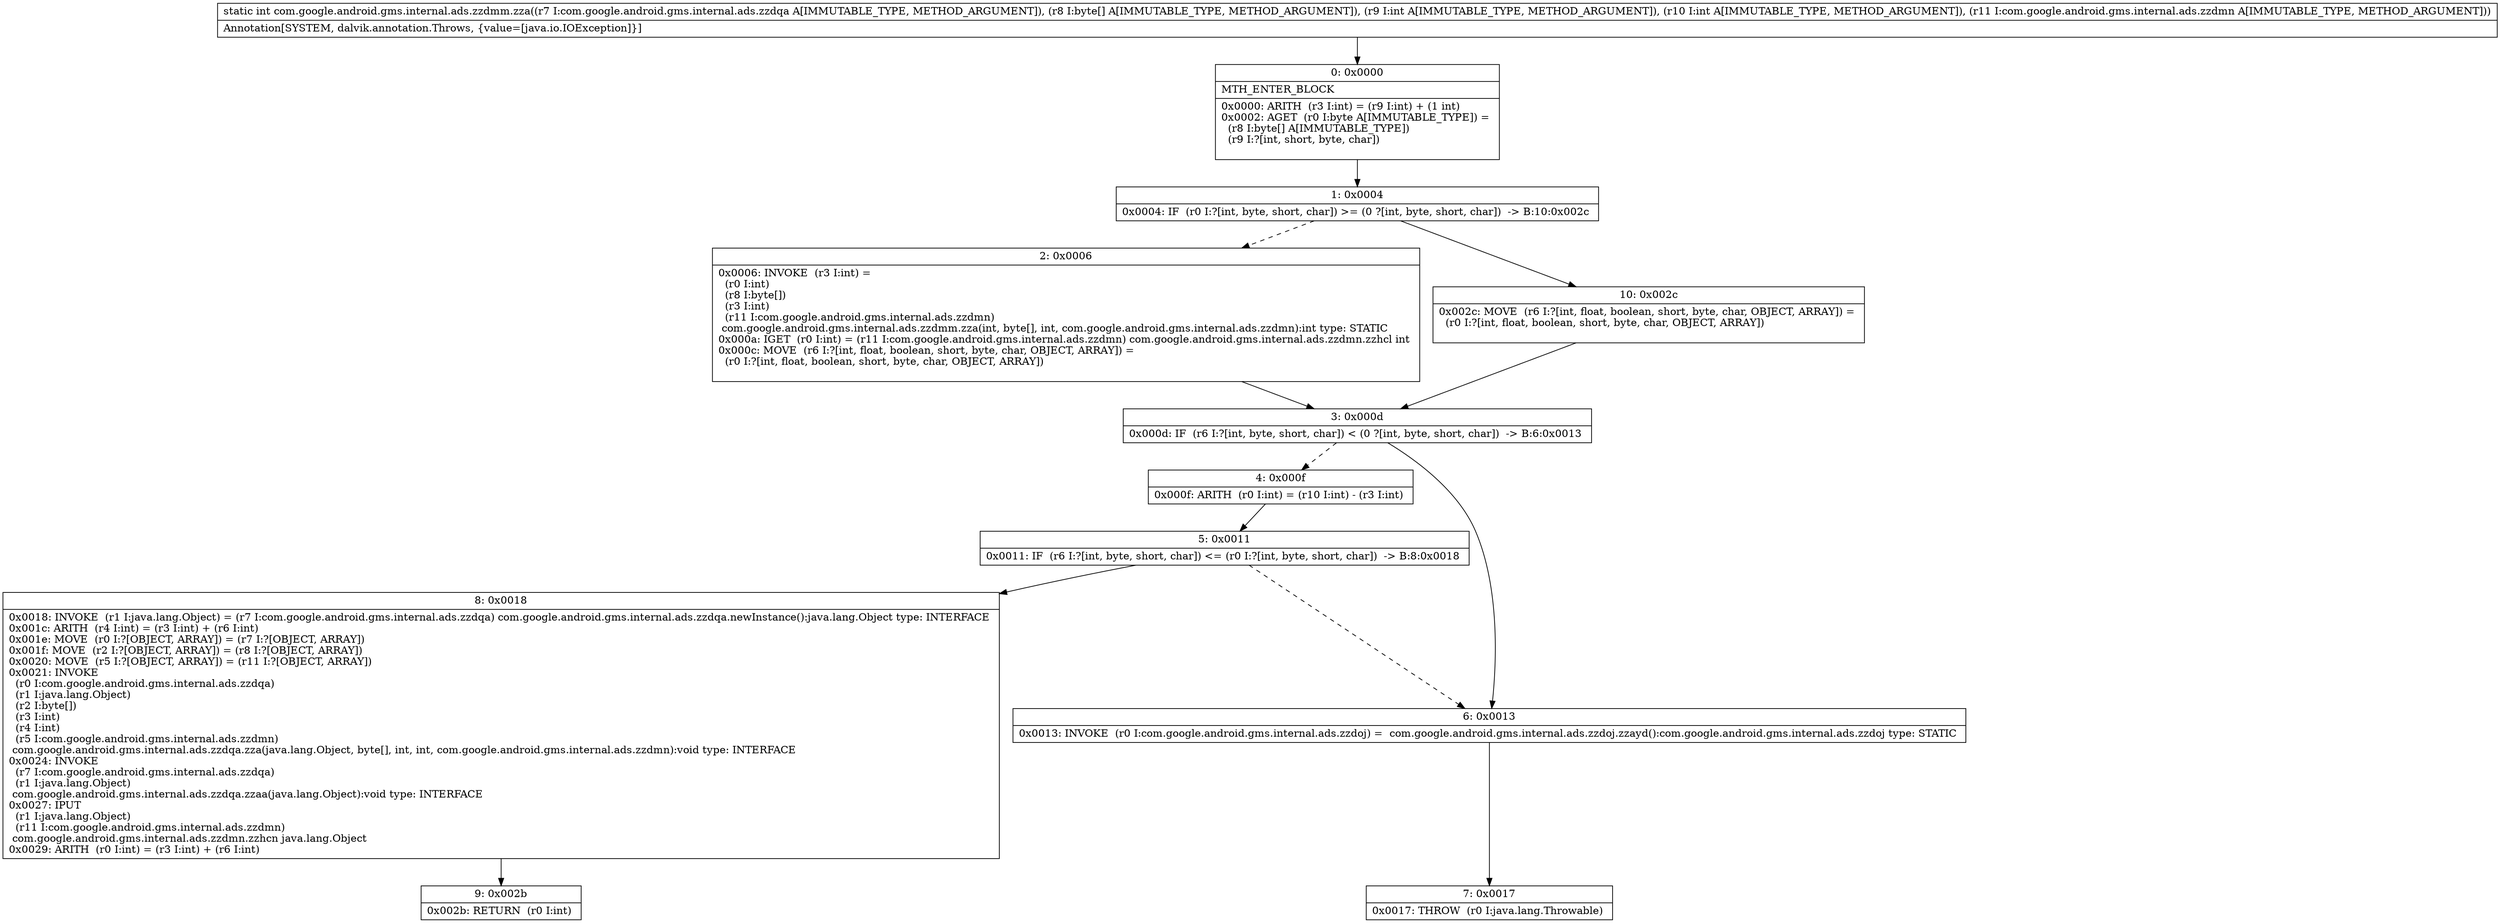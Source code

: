 digraph "CFG forcom.google.android.gms.internal.ads.zzdmm.zza(Lcom\/google\/android\/gms\/internal\/ads\/zzdqa;[BIILcom\/google\/android\/gms\/internal\/ads\/zzdmn;)I" {
Node_0 [shape=record,label="{0\:\ 0x0000|MTH_ENTER_BLOCK\l|0x0000: ARITH  (r3 I:int) = (r9 I:int) + (1 int) \l0x0002: AGET  (r0 I:byte A[IMMUTABLE_TYPE]) = \l  (r8 I:byte[] A[IMMUTABLE_TYPE])\l  (r9 I:?[int, short, byte, char])\l \l}"];
Node_1 [shape=record,label="{1\:\ 0x0004|0x0004: IF  (r0 I:?[int, byte, short, char]) \>= (0 ?[int, byte, short, char])  \-\> B:10:0x002c \l}"];
Node_2 [shape=record,label="{2\:\ 0x0006|0x0006: INVOKE  (r3 I:int) = \l  (r0 I:int)\l  (r8 I:byte[])\l  (r3 I:int)\l  (r11 I:com.google.android.gms.internal.ads.zzdmn)\l com.google.android.gms.internal.ads.zzdmm.zza(int, byte[], int, com.google.android.gms.internal.ads.zzdmn):int type: STATIC \l0x000a: IGET  (r0 I:int) = (r11 I:com.google.android.gms.internal.ads.zzdmn) com.google.android.gms.internal.ads.zzdmn.zzhcl int \l0x000c: MOVE  (r6 I:?[int, float, boolean, short, byte, char, OBJECT, ARRAY]) = \l  (r0 I:?[int, float, boolean, short, byte, char, OBJECT, ARRAY])\l \l}"];
Node_3 [shape=record,label="{3\:\ 0x000d|0x000d: IF  (r6 I:?[int, byte, short, char]) \< (0 ?[int, byte, short, char])  \-\> B:6:0x0013 \l}"];
Node_4 [shape=record,label="{4\:\ 0x000f|0x000f: ARITH  (r0 I:int) = (r10 I:int) \- (r3 I:int) \l}"];
Node_5 [shape=record,label="{5\:\ 0x0011|0x0011: IF  (r6 I:?[int, byte, short, char]) \<= (r0 I:?[int, byte, short, char])  \-\> B:8:0x0018 \l}"];
Node_6 [shape=record,label="{6\:\ 0x0013|0x0013: INVOKE  (r0 I:com.google.android.gms.internal.ads.zzdoj) =  com.google.android.gms.internal.ads.zzdoj.zzayd():com.google.android.gms.internal.ads.zzdoj type: STATIC \l}"];
Node_7 [shape=record,label="{7\:\ 0x0017|0x0017: THROW  (r0 I:java.lang.Throwable) \l}"];
Node_8 [shape=record,label="{8\:\ 0x0018|0x0018: INVOKE  (r1 I:java.lang.Object) = (r7 I:com.google.android.gms.internal.ads.zzdqa) com.google.android.gms.internal.ads.zzdqa.newInstance():java.lang.Object type: INTERFACE \l0x001c: ARITH  (r4 I:int) = (r3 I:int) + (r6 I:int) \l0x001e: MOVE  (r0 I:?[OBJECT, ARRAY]) = (r7 I:?[OBJECT, ARRAY]) \l0x001f: MOVE  (r2 I:?[OBJECT, ARRAY]) = (r8 I:?[OBJECT, ARRAY]) \l0x0020: MOVE  (r5 I:?[OBJECT, ARRAY]) = (r11 I:?[OBJECT, ARRAY]) \l0x0021: INVOKE  \l  (r0 I:com.google.android.gms.internal.ads.zzdqa)\l  (r1 I:java.lang.Object)\l  (r2 I:byte[])\l  (r3 I:int)\l  (r4 I:int)\l  (r5 I:com.google.android.gms.internal.ads.zzdmn)\l com.google.android.gms.internal.ads.zzdqa.zza(java.lang.Object, byte[], int, int, com.google.android.gms.internal.ads.zzdmn):void type: INTERFACE \l0x0024: INVOKE  \l  (r7 I:com.google.android.gms.internal.ads.zzdqa)\l  (r1 I:java.lang.Object)\l com.google.android.gms.internal.ads.zzdqa.zzaa(java.lang.Object):void type: INTERFACE \l0x0027: IPUT  \l  (r1 I:java.lang.Object)\l  (r11 I:com.google.android.gms.internal.ads.zzdmn)\l com.google.android.gms.internal.ads.zzdmn.zzhcn java.lang.Object \l0x0029: ARITH  (r0 I:int) = (r3 I:int) + (r6 I:int) \l}"];
Node_9 [shape=record,label="{9\:\ 0x002b|0x002b: RETURN  (r0 I:int) \l}"];
Node_10 [shape=record,label="{10\:\ 0x002c|0x002c: MOVE  (r6 I:?[int, float, boolean, short, byte, char, OBJECT, ARRAY]) = \l  (r0 I:?[int, float, boolean, short, byte, char, OBJECT, ARRAY])\l \l}"];
MethodNode[shape=record,label="{static int com.google.android.gms.internal.ads.zzdmm.zza((r7 I:com.google.android.gms.internal.ads.zzdqa A[IMMUTABLE_TYPE, METHOD_ARGUMENT]), (r8 I:byte[] A[IMMUTABLE_TYPE, METHOD_ARGUMENT]), (r9 I:int A[IMMUTABLE_TYPE, METHOD_ARGUMENT]), (r10 I:int A[IMMUTABLE_TYPE, METHOD_ARGUMENT]), (r11 I:com.google.android.gms.internal.ads.zzdmn A[IMMUTABLE_TYPE, METHOD_ARGUMENT]))  | Annotation[SYSTEM, dalvik.annotation.Throws, \{value=[java.io.IOException]\}]\l}"];
MethodNode -> Node_0;
Node_0 -> Node_1;
Node_1 -> Node_2[style=dashed];
Node_1 -> Node_10;
Node_2 -> Node_3;
Node_3 -> Node_4[style=dashed];
Node_3 -> Node_6;
Node_4 -> Node_5;
Node_5 -> Node_6[style=dashed];
Node_5 -> Node_8;
Node_6 -> Node_7;
Node_8 -> Node_9;
Node_10 -> Node_3;
}

